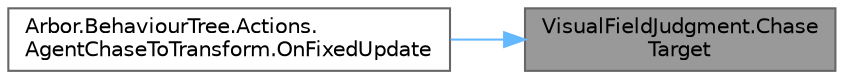 digraph "VisualFieldJudgment.ChaseTarget"
{
 // LATEX_PDF_SIZE
  bgcolor="transparent";
  edge [fontname=Helvetica,fontsize=10,labelfontname=Helvetica,labelfontsize=10];
  node [fontname=Helvetica,fontsize=10,shape=box,height=0.2,width=0.4];
  rankdir="RL";
  Node1 [id="Node000001",label="VisualFieldJudgment.Chase\lTarget",height=0.2,width=0.4,color="gray40", fillcolor="grey60", style="filled", fontcolor="black",tooltip=" "];
  Node1 -> Node2 [id="edge1_Node000001_Node000002",dir="back",color="steelblue1",style="solid",tooltip=" "];
  Node2 [id="Node000002",label="Arbor.BehaviourTree.Actions.\lAgentChaseToTransform.OnFixedUpdate",height=0.2,width=0.4,color="grey40", fillcolor="white", style="filled",URL="$class_arbor_1_1_behaviour_tree_1_1_actions_1_1_agent_chase_to_transform.html#abed142914d4c1ee166977f669f203cf6",tooltip=" "];
}

